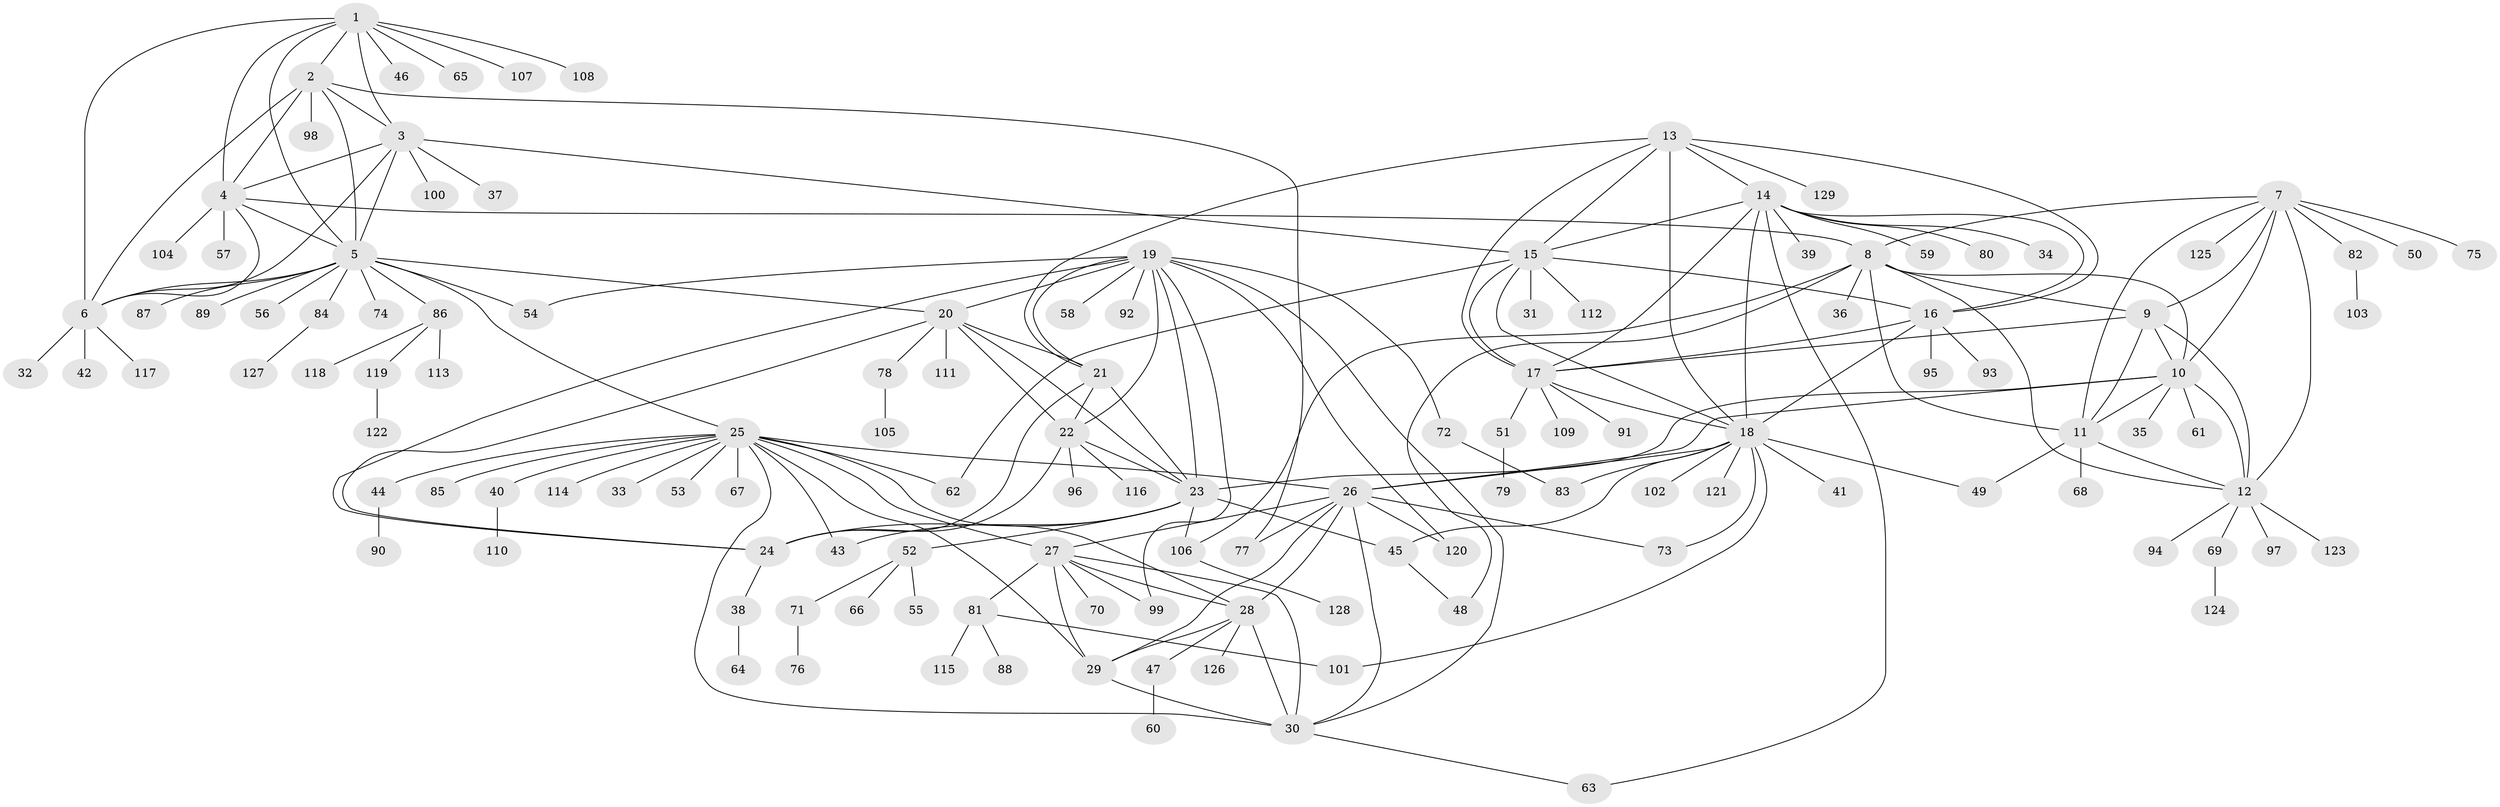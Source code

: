 // coarse degree distribution, {6: 0.1076923076923077, 7: 0.09230769230769231, 11: 0.015384615384615385, 8: 0.09230769230769231, 5: 0.06153846153846154, 4: 0.015384615384615385, 10: 0.015384615384615385, 3: 0.06153846153846154, 13: 0.015384615384615385, 1: 0.4307692307692308, 2: 0.09230769230769231}
// Generated by graph-tools (version 1.1) at 2025/52/03/04/25 22:52:41]
// undirected, 129 vertices, 198 edges
graph export_dot {
  node [color=gray90,style=filled];
  1;
  2;
  3;
  4;
  5;
  6;
  7;
  8;
  9;
  10;
  11;
  12;
  13;
  14;
  15;
  16;
  17;
  18;
  19;
  20;
  21;
  22;
  23;
  24;
  25;
  26;
  27;
  28;
  29;
  30;
  31;
  32;
  33;
  34;
  35;
  36;
  37;
  38;
  39;
  40;
  41;
  42;
  43;
  44;
  45;
  46;
  47;
  48;
  49;
  50;
  51;
  52;
  53;
  54;
  55;
  56;
  57;
  58;
  59;
  60;
  61;
  62;
  63;
  64;
  65;
  66;
  67;
  68;
  69;
  70;
  71;
  72;
  73;
  74;
  75;
  76;
  77;
  78;
  79;
  80;
  81;
  82;
  83;
  84;
  85;
  86;
  87;
  88;
  89;
  90;
  91;
  92;
  93;
  94;
  95;
  96;
  97;
  98;
  99;
  100;
  101;
  102;
  103;
  104;
  105;
  106;
  107;
  108;
  109;
  110;
  111;
  112;
  113;
  114;
  115;
  116;
  117;
  118;
  119;
  120;
  121;
  122;
  123;
  124;
  125;
  126;
  127;
  128;
  129;
  1 -- 2;
  1 -- 3;
  1 -- 4;
  1 -- 5;
  1 -- 6;
  1 -- 46;
  1 -- 65;
  1 -- 107;
  1 -- 108;
  2 -- 3;
  2 -- 4;
  2 -- 5;
  2 -- 6;
  2 -- 77;
  2 -- 98;
  3 -- 4;
  3 -- 5;
  3 -- 6;
  3 -- 15;
  3 -- 37;
  3 -- 100;
  4 -- 5;
  4 -- 6;
  4 -- 8;
  4 -- 57;
  4 -- 104;
  5 -- 6;
  5 -- 20;
  5 -- 25;
  5 -- 54;
  5 -- 56;
  5 -- 74;
  5 -- 84;
  5 -- 86;
  5 -- 87;
  5 -- 89;
  6 -- 32;
  6 -- 42;
  6 -- 117;
  7 -- 8;
  7 -- 9;
  7 -- 10;
  7 -- 11;
  7 -- 12;
  7 -- 50;
  7 -- 75;
  7 -- 82;
  7 -- 125;
  8 -- 9;
  8 -- 10;
  8 -- 11;
  8 -- 12;
  8 -- 36;
  8 -- 48;
  8 -- 106;
  9 -- 10;
  9 -- 11;
  9 -- 12;
  9 -- 17;
  10 -- 11;
  10 -- 12;
  10 -- 23;
  10 -- 26;
  10 -- 35;
  10 -- 61;
  11 -- 12;
  11 -- 49;
  11 -- 68;
  12 -- 69;
  12 -- 94;
  12 -- 97;
  12 -- 123;
  13 -- 14;
  13 -- 15;
  13 -- 16;
  13 -- 17;
  13 -- 18;
  13 -- 21;
  13 -- 129;
  14 -- 15;
  14 -- 16;
  14 -- 17;
  14 -- 18;
  14 -- 34;
  14 -- 39;
  14 -- 59;
  14 -- 63;
  14 -- 80;
  15 -- 16;
  15 -- 17;
  15 -- 18;
  15 -- 31;
  15 -- 62;
  15 -- 112;
  16 -- 17;
  16 -- 18;
  16 -- 93;
  16 -- 95;
  17 -- 18;
  17 -- 51;
  17 -- 91;
  17 -- 109;
  18 -- 26;
  18 -- 41;
  18 -- 45;
  18 -- 49;
  18 -- 73;
  18 -- 83;
  18 -- 101;
  18 -- 102;
  18 -- 121;
  19 -- 20;
  19 -- 21;
  19 -- 22;
  19 -- 23;
  19 -- 24;
  19 -- 30;
  19 -- 54;
  19 -- 58;
  19 -- 72;
  19 -- 92;
  19 -- 99;
  19 -- 120;
  20 -- 21;
  20 -- 22;
  20 -- 23;
  20 -- 24;
  20 -- 78;
  20 -- 111;
  21 -- 22;
  21 -- 23;
  21 -- 24;
  22 -- 23;
  22 -- 24;
  22 -- 96;
  22 -- 116;
  23 -- 24;
  23 -- 43;
  23 -- 45;
  23 -- 52;
  23 -- 106;
  24 -- 38;
  25 -- 26;
  25 -- 27;
  25 -- 28;
  25 -- 29;
  25 -- 30;
  25 -- 33;
  25 -- 40;
  25 -- 43;
  25 -- 44;
  25 -- 53;
  25 -- 62;
  25 -- 67;
  25 -- 85;
  25 -- 114;
  26 -- 27;
  26 -- 28;
  26 -- 29;
  26 -- 30;
  26 -- 73;
  26 -- 77;
  26 -- 120;
  27 -- 28;
  27 -- 29;
  27 -- 30;
  27 -- 70;
  27 -- 81;
  27 -- 99;
  28 -- 29;
  28 -- 30;
  28 -- 47;
  28 -- 126;
  29 -- 30;
  30 -- 63;
  38 -- 64;
  40 -- 110;
  44 -- 90;
  45 -- 48;
  47 -- 60;
  51 -- 79;
  52 -- 55;
  52 -- 66;
  52 -- 71;
  69 -- 124;
  71 -- 76;
  72 -- 83;
  78 -- 105;
  81 -- 88;
  81 -- 101;
  81 -- 115;
  82 -- 103;
  84 -- 127;
  86 -- 113;
  86 -- 118;
  86 -- 119;
  106 -- 128;
  119 -- 122;
}
